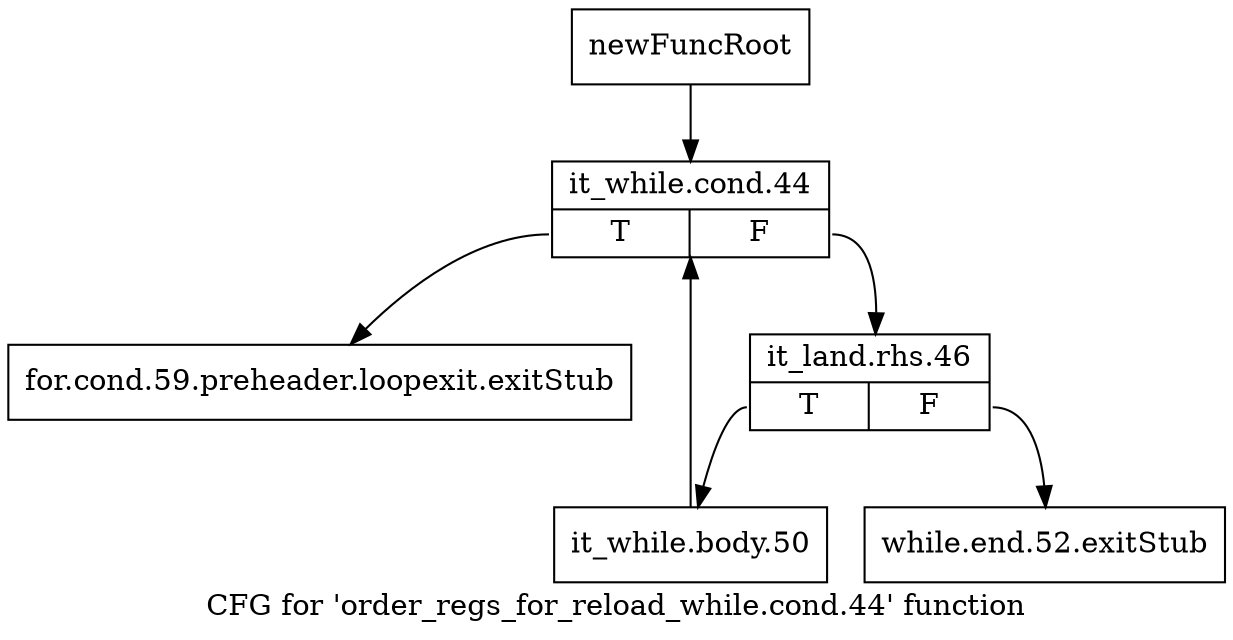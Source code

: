 digraph "CFG for 'order_regs_for_reload_while.cond.44' function" {
	label="CFG for 'order_regs_for_reload_while.cond.44' function";

	Node0xc002480 [shape=record,label="{newFuncRoot}"];
	Node0xc002480 -> Node0xc002570;
	Node0xc0024d0 [shape=record,label="{for.cond.59.preheader.loopexit.exitStub}"];
	Node0xc002520 [shape=record,label="{while.end.52.exitStub}"];
	Node0xc002570 [shape=record,label="{it_while.cond.44|{<s0>T|<s1>F}}"];
	Node0xc002570:s0 -> Node0xc0024d0;
	Node0xc002570:s1 -> Node0xc0025c0;
	Node0xc0025c0 [shape=record,label="{it_land.rhs.46|{<s0>T|<s1>F}}"];
	Node0xc0025c0:s0 -> Node0xc002610;
	Node0xc0025c0:s1 -> Node0xc002520;
	Node0xc002610 [shape=record,label="{it_while.body.50}"];
	Node0xc002610 -> Node0xc002570;
}
